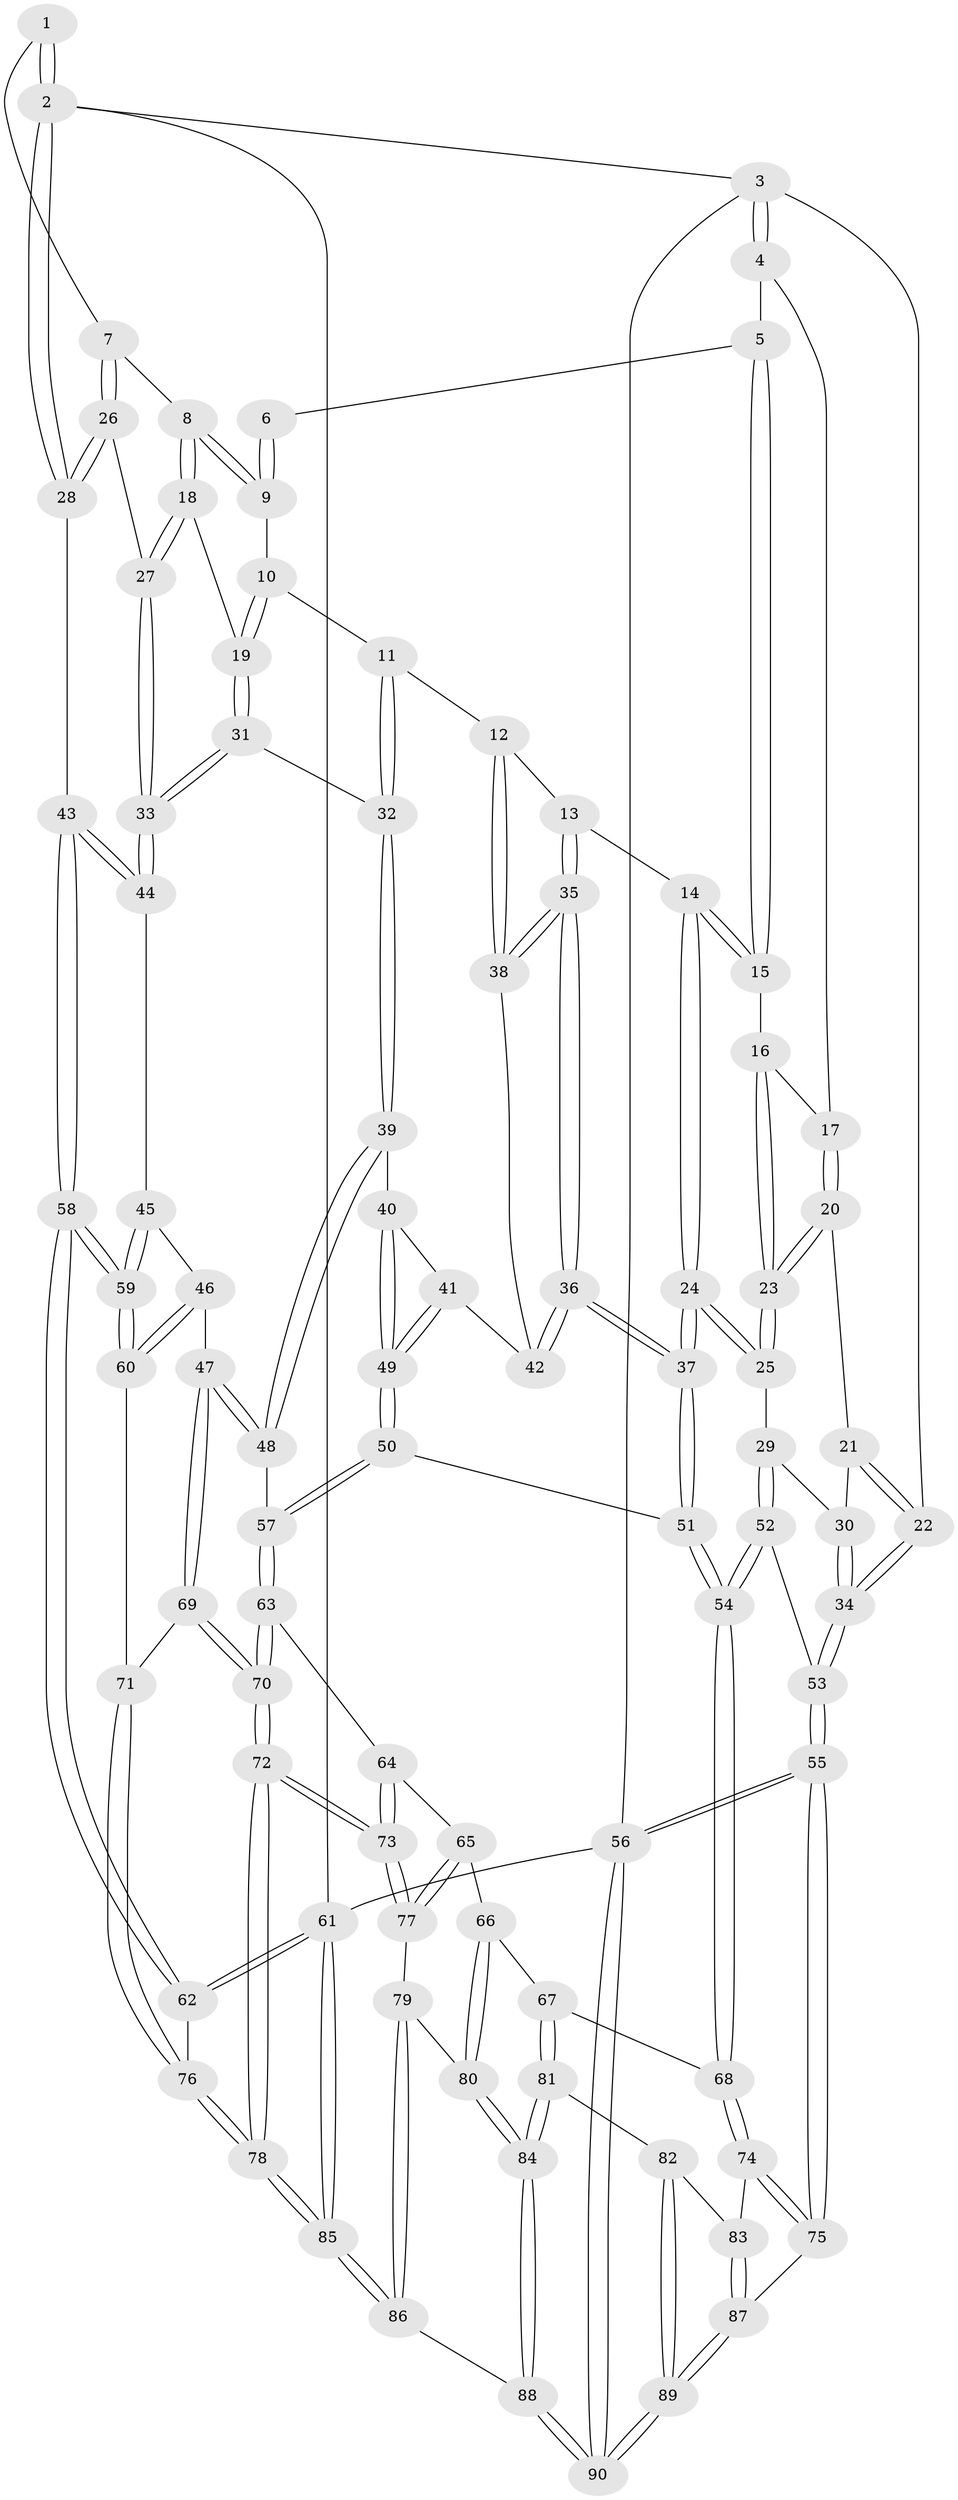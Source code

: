 // coarse degree distribution, {4: 0.3333333333333333, 2: 0.07407407407407407, 3: 0.25925925925925924, 5: 0.07407407407407407, 1: 0.07407407407407407, 7: 0.037037037037037035, 6: 0.07407407407407407, 9: 0.07407407407407407}
// Generated by graph-tools (version 1.1) at 2025/04/03/04/25 22:04:45]
// undirected, 90 vertices, 222 edges
graph export_dot {
graph [start="1"]
  node [color=gray90,style=filled];
  1 [pos="+0.751665158353034+0"];
  2 [pos="+1+0"];
  3 [pos="+0+0"];
  4 [pos="+0+0"];
  5 [pos="+0.46317716541636533+0"];
  6 [pos="+0.6100143123863655+0"];
  7 [pos="+0.9480457062393+0.16141749307943193"];
  8 [pos="+0.8669037057679171+0.15964314656030026"];
  9 [pos="+0.6831940396859784+0.03359309477466671"];
  10 [pos="+0.6721490689444732+0.11916393782552484"];
  11 [pos="+0.6164567935762292+0.25139003792315767"];
  12 [pos="+0.5010326075908399+0.2661184950585159"];
  13 [pos="+0.4851230473917473+0.2514175181352595"];
  14 [pos="+0.4266846469029681+0.17024245722093814"];
  15 [pos="+0.4121489695903107+0.11176507127976339"];
  16 [pos="+0.3362432427755388+0.15144007549595448"];
  17 [pos="+0.16764185278104085+0.15932267510683126"];
  18 [pos="+0.8065522789668057+0.2618128094871045"];
  19 [pos="+0.7676959841030443+0.27764481585275086"];
  20 [pos="+0.16800965152527506+0.23074000237420328"];
  21 [pos="+0.08559022928838944+0.246604305436419"];
  22 [pos="+0+0"];
  23 [pos="+0.21794887477149613+0.30668069099843037"];
  24 [pos="+0.2792716478770433+0.3791128116535877"];
  25 [pos="+0.22903409260150703+0.3511345535615854"];
  26 [pos="+0.9808219952335843+0.16606424843921516"];
  27 [pos="+0.8944885748274085+0.3504240737725741"];
  28 [pos="+1+0.08067729299006399"];
  29 [pos="+0.11369838591065357+0.40134359356724947"];
  30 [pos="+0.05586579175147373+0.3023749995927629"];
  31 [pos="+0.7225974143779978+0.3366771818071719"];
  32 [pos="+0.6864196332065957+0.35427837062549594"];
  33 [pos="+0.8981273407880669+0.4037993399597176"];
  34 [pos="+0+0.26484348938116875"];
  35 [pos="+0.3110737126512281+0.39352689207854286"];
  36 [pos="+0.3044048241314136+0.3982801893529203"];
  37 [pos="+0.2973600915942633+0.40006670937668026"];
  38 [pos="+0.5001331320283012+0.29946603994861404"];
  39 [pos="+0.6454365012466394+0.4728886140152436"];
  40 [pos="+0.5837533007690766+0.445221336280582"];
  41 [pos="+0.5095094384194643+0.39409194813223136"];
  42 [pos="+0.5067580659325083+0.3904556687696431"];
  43 [pos="+1+0.37431170733258334"];
  44 [pos="+0.9071623508395137+0.42261752579505635"];
  45 [pos="+0.870171684790824+0.5006817578111182"];
  46 [pos="+0.8685729589179972+0.5019690517456633"];
  47 [pos="+0.7116595292364598+0.5678927899138095"];
  48 [pos="+0.6537794860043292+0.4950268402395878"];
  49 [pos="+0.37857974394775823+0.5535907231017465"];
  50 [pos="+0.37806653690417796+0.5540400533209794"];
  51 [pos="+0.31858482697916624+0.53189014260129"];
  52 [pos="+0.017971495760570454+0.5031513591656136"];
  53 [pos="+0+0.49800809155071546"];
  54 [pos="+0.18388264047183495+0.6477136897842553"];
  55 [pos="+0+0.8487060726862838"];
  56 [pos="+0+1"];
  57 [pos="+0.4271917128369721+0.5999757200123343"];
  58 [pos="+1+0.6842406782912213"];
  59 [pos="+1+0.68039090734729"];
  60 [pos="+0.9417916990478272+0.6939924027998068"];
  61 [pos="+1+1"];
  62 [pos="+1+0.7710202836821798"];
  63 [pos="+0.43047160425051784+0.6087322331505359"];
  64 [pos="+0.40807635586807844+0.6999347291420721"];
  65 [pos="+0.3829885418366265+0.7478937826629677"];
  66 [pos="+0.354783488975669+0.7678369340639112"];
  67 [pos="+0.28109116647609883+0.763943234437995"];
  68 [pos="+0.18311678875988788+0.6922010158058125"];
  69 [pos="+0.703214183412838+0.6788343255894831"];
  70 [pos="+0.6632043498757635+0.7496503429576247"];
  71 [pos="+0.9050119098624322+0.71189971848699"];
  72 [pos="+0.6606757703544853+0.7621674043953379"];
  73 [pos="+0.6220466416635838+0.7722367977998166"];
  74 [pos="+0.09885462910236398+0.78098010503277"];
  75 [pos="+0+0.8436369078187911"];
  76 [pos="+0.9032973251504802+0.8797452004231974"];
  77 [pos="+0.5423226775783063+0.8016646025375991"];
  78 [pos="+0.7553365409117286+1"];
  79 [pos="+0.5414397422307787+0.8024544191747645"];
  80 [pos="+0.42042229521955826+0.8954841319265857"];
  81 [pos="+0.2717610471240633+0.9334598817355061"];
  82 [pos="+0.18595608814059877+0.9199456312543037"];
  83 [pos="+0.14554111873616707+0.8875284837422605"];
  84 [pos="+0.3846782664901431+1"];
  85 [pos="+0.7432303310754326+1"];
  86 [pos="+0.45153638814991165+1"];
  87 [pos="+0.07580184751044043+0.9674055212544738"];
  88 [pos="+0.423183602235902+1"];
  89 [pos="+0.117632811299233+1"];
  90 [pos="+0.13057568759073201+1"];
  1 -- 2;
  1 -- 2;
  1 -- 7;
  2 -- 3;
  2 -- 28;
  2 -- 28;
  2 -- 61;
  3 -- 4;
  3 -- 4;
  3 -- 22;
  3 -- 56;
  4 -- 5;
  4 -- 17;
  5 -- 6;
  5 -- 15;
  5 -- 15;
  6 -- 9;
  6 -- 9;
  7 -- 8;
  7 -- 26;
  7 -- 26;
  8 -- 9;
  8 -- 9;
  8 -- 18;
  8 -- 18;
  9 -- 10;
  10 -- 11;
  10 -- 19;
  10 -- 19;
  11 -- 12;
  11 -- 32;
  11 -- 32;
  12 -- 13;
  12 -- 38;
  12 -- 38;
  13 -- 14;
  13 -- 35;
  13 -- 35;
  14 -- 15;
  14 -- 15;
  14 -- 24;
  14 -- 24;
  15 -- 16;
  16 -- 17;
  16 -- 23;
  16 -- 23;
  17 -- 20;
  17 -- 20;
  18 -- 19;
  18 -- 27;
  18 -- 27;
  19 -- 31;
  19 -- 31;
  20 -- 21;
  20 -- 23;
  20 -- 23;
  21 -- 22;
  21 -- 22;
  21 -- 30;
  22 -- 34;
  22 -- 34;
  23 -- 25;
  23 -- 25;
  24 -- 25;
  24 -- 25;
  24 -- 37;
  24 -- 37;
  25 -- 29;
  26 -- 27;
  26 -- 28;
  26 -- 28;
  27 -- 33;
  27 -- 33;
  28 -- 43;
  29 -- 30;
  29 -- 52;
  29 -- 52;
  30 -- 34;
  30 -- 34;
  31 -- 32;
  31 -- 33;
  31 -- 33;
  32 -- 39;
  32 -- 39;
  33 -- 44;
  33 -- 44;
  34 -- 53;
  34 -- 53;
  35 -- 36;
  35 -- 36;
  35 -- 38;
  35 -- 38;
  36 -- 37;
  36 -- 37;
  36 -- 42;
  36 -- 42;
  37 -- 51;
  37 -- 51;
  38 -- 42;
  39 -- 40;
  39 -- 48;
  39 -- 48;
  40 -- 41;
  40 -- 49;
  40 -- 49;
  41 -- 42;
  41 -- 49;
  41 -- 49;
  43 -- 44;
  43 -- 44;
  43 -- 58;
  43 -- 58;
  44 -- 45;
  45 -- 46;
  45 -- 59;
  45 -- 59;
  46 -- 47;
  46 -- 60;
  46 -- 60;
  47 -- 48;
  47 -- 48;
  47 -- 69;
  47 -- 69;
  48 -- 57;
  49 -- 50;
  49 -- 50;
  50 -- 51;
  50 -- 57;
  50 -- 57;
  51 -- 54;
  51 -- 54;
  52 -- 53;
  52 -- 54;
  52 -- 54;
  53 -- 55;
  53 -- 55;
  54 -- 68;
  54 -- 68;
  55 -- 56;
  55 -- 56;
  55 -- 75;
  55 -- 75;
  56 -- 90;
  56 -- 90;
  56 -- 61;
  57 -- 63;
  57 -- 63;
  58 -- 59;
  58 -- 59;
  58 -- 62;
  58 -- 62;
  59 -- 60;
  59 -- 60;
  60 -- 71;
  61 -- 62;
  61 -- 62;
  61 -- 85;
  61 -- 85;
  62 -- 76;
  63 -- 64;
  63 -- 70;
  63 -- 70;
  64 -- 65;
  64 -- 73;
  64 -- 73;
  65 -- 66;
  65 -- 77;
  65 -- 77;
  66 -- 67;
  66 -- 80;
  66 -- 80;
  67 -- 68;
  67 -- 81;
  67 -- 81;
  68 -- 74;
  68 -- 74;
  69 -- 70;
  69 -- 70;
  69 -- 71;
  70 -- 72;
  70 -- 72;
  71 -- 76;
  71 -- 76;
  72 -- 73;
  72 -- 73;
  72 -- 78;
  72 -- 78;
  73 -- 77;
  73 -- 77;
  74 -- 75;
  74 -- 75;
  74 -- 83;
  75 -- 87;
  76 -- 78;
  76 -- 78;
  77 -- 79;
  78 -- 85;
  78 -- 85;
  79 -- 80;
  79 -- 86;
  79 -- 86;
  80 -- 84;
  80 -- 84;
  81 -- 82;
  81 -- 84;
  81 -- 84;
  82 -- 83;
  82 -- 89;
  82 -- 89;
  83 -- 87;
  83 -- 87;
  84 -- 88;
  84 -- 88;
  85 -- 86;
  85 -- 86;
  86 -- 88;
  87 -- 89;
  87 -- 89;
  88 -- 90;
  88 -- 90;
  89 -- 90;
  89 -- 90;
}
